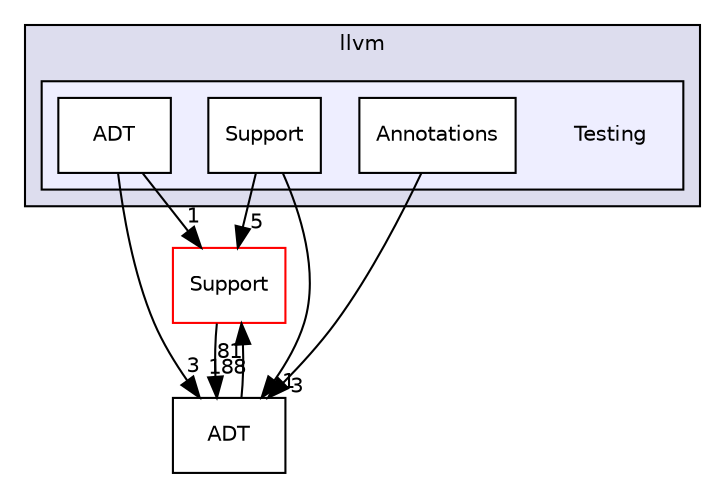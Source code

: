 digraph "include/llvm/Testing" {
  bgcolor=transparent;
  compound=true
  node [ fontsize="10", fontname="Helvetica"];
  edge [ labelfontsize="10", labelfontname="Helvetica"];
  subgraph clusterdir_dcde91663b8816e1e2311938ccd8f690 {
    graph [ bgcolor="#ddddee", pencolor="black", label="llvm" fontname="Helvetica", fontsize="10", URL="dir_dcde91663b8816e1e2311938ccd8f690.html"]
  subgraph clusterdir_6b40c0cfc9c0572062b47f473228bea5 {
    graph [ bgcolor="#eeeeff", pencolor="black", label="" URL="dir_6b40c0cfc9c0572062b47f473228bea5.html"];
    dir_6b40c0cfc9c0572062b47f473228bea5 [shape=plaintext label="Testing"];
    dir_94b31c5fe7cecc3dc799b0450e93fa3d [shape=box label="ADT" color="black" fillcolor="white" style="filled" URL="dir_94b31c5fe7cecc3dc799b0450e93fa3d.html"];
    dir_10fbde2209ce125e98d0cbebb0158d32 [shape=box label="Annotations" color="black" fillcolor="white" style="filled" URL="dir_10fbde2209ce125e98d0cbebb0158d32.html"];
    dir_488368cff03fddfaba65fa5f7da049af [shape=box label="Support" color="black" fillcolor="white" style="filled" URL="dir_488368cff03fddfaba65fa5f7da049af.html"];
  }
  }
  dir_ae1e398ac700924fa434b51c248a5531 [shape=box label="Support" color="red" URL="dir_ae1e398ac700924fa434b51c248a5531.html"];
  dir_32453792af2ba70c54e3ccae3a790d1b [shape=box label="ADT" URL="dir_32453792af2ba70c54e3ccae3a790d1b.html"];
  dir_10fbde2209ce125e98d0cbebb0158d32->dir_32453792af2ba70c54e3ccae3a790d1b [headlabel="3", labeldistance=1.5 headhref="dir_000304_000007.html"];
  dir_ae1e398ac700924fa434b51c248a5531->dir_32453792af2ba70c54e3ccae3a790d1b [headlabel="188", labeldistance=1.5 headhref="dir_000011_000007.html"];
  dir_32453792af2ba70c54e3ccae3a790d1b->dir_ae1e398ac700924fa434b51c248a5531 [headlabel="81", labeldistance=1.5 headhref="dir_000007_000011.html"];
  dir_488368cff03fddfaba65fa5f7da049af->dir_ae1e398ac700924fa434b51c248a5531 [headlabel="5", labeldistance=1.5 headhref="dir_000292_000011.html"];
  dir_488368cff03fddfaba65fa5f7da049af->dir_32453792af2ba70c54e3ccae3a790d1b [headlabel="1", labeldistance=1.5 headhref="dir_000292_000007.html"];
  dir_94b31c5fe7cecc3dc799b0450e93fa3d->dir_ae1e398ac700924fa434b51c248a5531 [headlabel="1", labeldistance=1.5 headhref="dir_000009_000011.html"];
  dir_94b31c5fe7cecc3dc799b0450e93fa3d->dir_32453792af2ba70c54e3ccae3a790d1b [headlabel="3", labeldistance=1.5 headhref="dir_000009_000007.html"];
}
